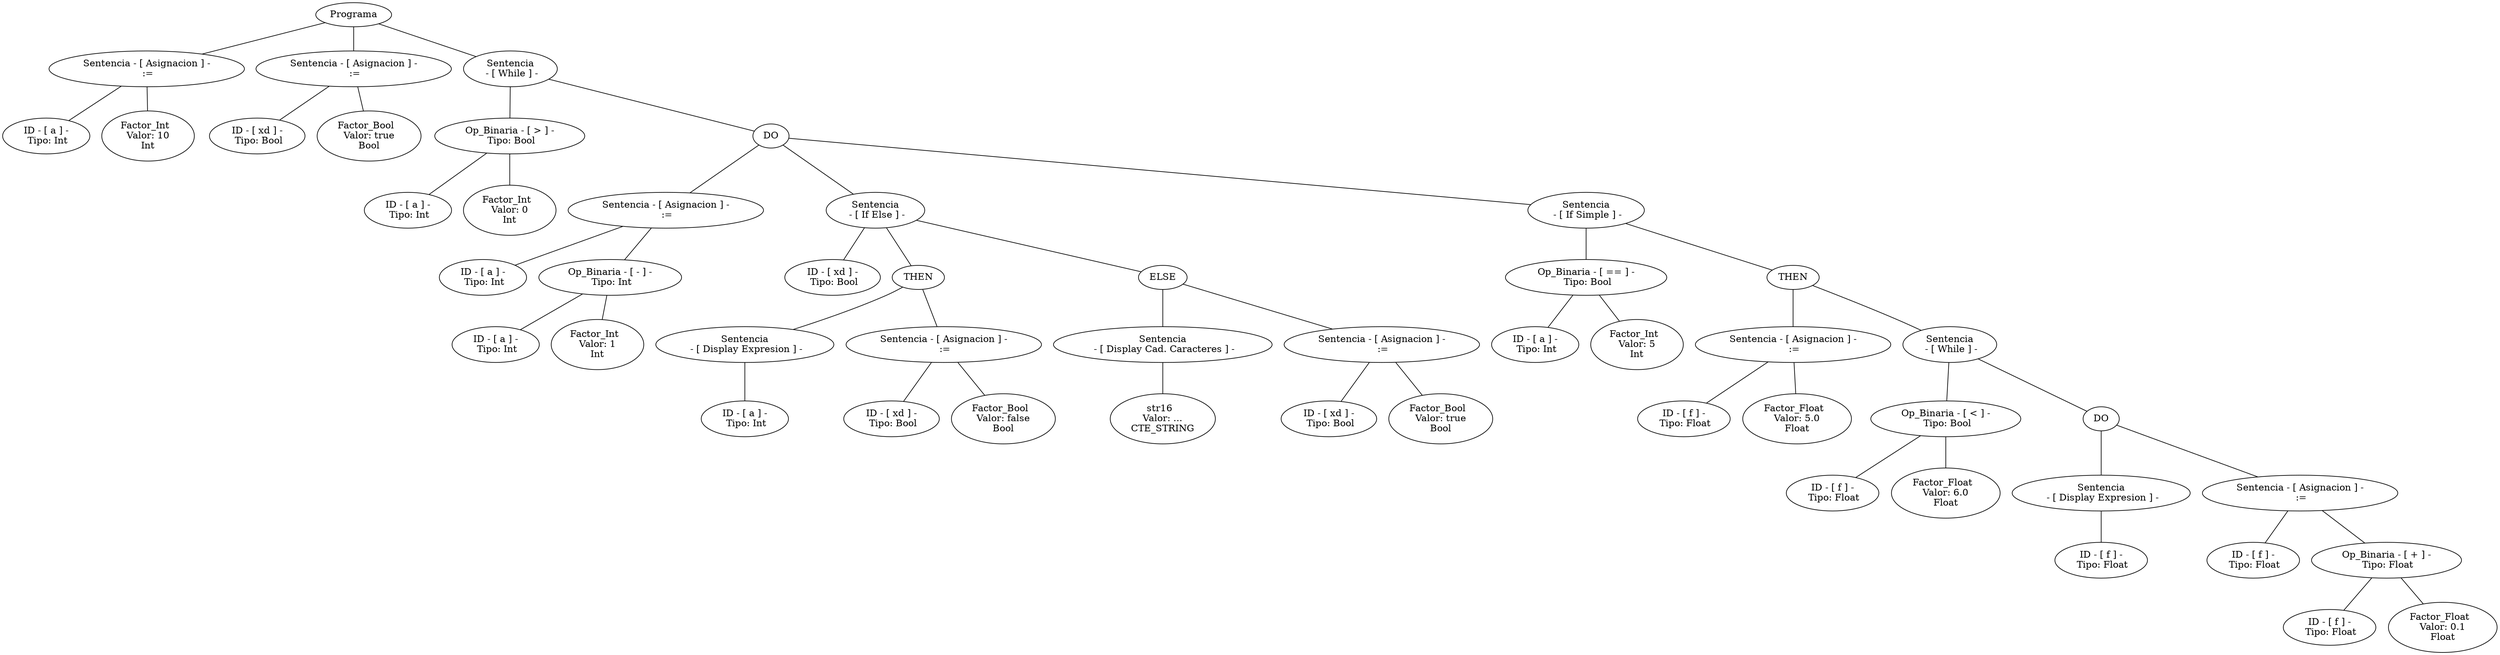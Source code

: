 graph G {nodo_programa[label="Programa"]
nodo_1627514853[label="Sentencia - [ Asignacion ] -
 :="]
nodo_programa--nodo_1627514853
nodo_1679239782[label=" ID - [ a ] - 
 Tipo: Int"]
nodo_1627514853--nodo_1679239782
nodo_1256957429[label="Factor_Int  
 Valor: 10 
Int"]
nodo_1627514853--nodo_1256957429
nodo_61965449[label="Sentencia - [ Asignacion ] -
 :="]
nodo_programa--nodo_61965449
nodo_1830660334[label=" ID - [ xd ] - 
 Tipo: Bool"]
nodo_61965449--nodo_1830660334
nodo_2020395568[label="Factor_Bool  
 Valor: true 
Bool"]
nodo_61965449--nodo_2020395568
nodo_650885971[label="Sentencia
 - [ While ] -"]
nodo_programa--nodo_650885971
nodo_1678886557[label=" Op_Binaria - [ > ] - 
 Tipo: Bool"]
nodo_650885971--nodo_1678886557
nodo_350375175[label=" ID - [ a ] - 
 Tipo: Int"]
nodo_1678886557--nodo_350375175
nodo_2058530481[label="Factor_Int  
 Valor: 0 
Int"]
nodo_1678886557--nodo_2058530481
nodo_6508859711[label="DO"]
nodo_650885971--nodo_6508859711
nodo_1751160472[label="Sentencia - [ Asignacion ] -
 :="]
nodo_6508859711--nodo_1751160472
nodo_385320765[label=" ID - [ a ] - 
 Tipo: Int"]
nodo_1751160472--nodo_385320765
nodo_45063550[label=" Op_Binaria - [ - ] - 
 Tipo: Int"]
nodo_1751160472--nodo_45063550
nodo_1795920730[label=" ID - [ a ] - 
 Tipo: Int"]
nodo_45063550--nodo_1795920730
nodo_1829204297[label="Factor_Int  
 Valor: 1 
Int"]
nodo_45063550--nodo_1829204297
nodo_157145123[label="Sentencia
 - [ If Else ] -"]
nodo_6508859711--nodo_157145123
nodo_1598445965[label=" ID - [ xd ] - 
 Tipo: Bool"]
nodo_157145123--nodo_1598445965
nodo_1571451231[label="THEN"]
nodo_157145123--nodo_1571451231
nodo_2007486005[label="Sentencia
 - [ Display Expresion ] -"]
nodo_1571451231--nodo_2007486005
nodo_161342997[label=" ID - [ a ] - 
 Tipo: Int"]
nodo_2007486005--nodo_161342997
nodo_1987635904[label="Sentencia - [ Asignacion ] -
 :="]
nodo_1571451231--nodo_1987635904
nodo_341325162[label=" ID - [ xd ] - 
 Tipo: Bool"]
nodo_1987635904--nodo_341325162
nodo_463421967[label="Factor_Bool  
 Valor: false 
Bool"]
nodo_1987635904--nodo_463421967
nodo_1571451232[label="ELSE"]
nodo_157145123--nodo_1571451232
nodo_271783764[label="Sentencia
 - [ Display Cad. Caracteres ] -"]
nodo_1571451232--nodo_271783764
nodo_1229027741[label="str16  
 Valor: ... 
CTE_STRING"]
nodo_271783764--nodo_1229027741
nodo_943856385[label="Sentencia - [ Asignacion ] -
 :="]
nodo_1571451232--nodo_943856385
nodo_1226564227[label=" ID - [ xd ] - 
 Tipo: Bool"]
nodo_943856385--nodo_1226564227
nodo_1504486657[label="Factor_Bool  
 Valor: true 
Bool"]
nodo_943856385--nodo_1504486657
nodo_1882138007[label="Sentencia
 - [ If Simple ] -"]
nodo_6508859711--nodo_1882138007
nodo_357974210[label=" Op_Binaria - [ == ] - 
 Tipo: Bool"]
nodo_1882138007--nodo_357974210
nodo_22865899[label=" ID - [ a ] - 
 Tipo: Int"]
nodo_357974210--nodo_22865899
nodo_1038409324[label="Factor_Int  
 Valor: 5 
Int"]
nodo_357974210--nodo_1038409324
nodo_18821380071[label="THEN"]
nodo_1882138007--nodo_18821380071
nodo_338222234[label="Sentencia - [ Asignacion ] -
 :="]
nodo_18821380071--nodo_338222234
nodo_1669290738[label=" ID - [ f ] - 
 Tipo: Float"]
nodo_338222234--nodo_1669290738
nodo_1915555467[label="Factor_Float  
 Valor: 5.0 
Float"]
nodo_338222234--nodo_1915555467
nodo_1176582037[label="Sentencia
 - [ While ] -"]
nodo_18821380071--nodo_1176582037
nodo_848329836[label=" Op_Binaria - [ < ] - 
 Tipo: Bool"]
nodo_1176582037--nodo_848329836
nodo_262436813[label=" ID - [ f ] - 
 Tipo: Float"]
nodo_848329836--nodo_262436813
nodo_684943019[label="Factor_Float  
 Valor: 6.0 
Float"]
nodo_848329836--nodo_684943019
nodo_11765820371[label="DO"]
nodo_1176582037--nodo_11765820371
nodo_1287172987[label="Sentencia
 - [ Display Expresion ] -"]
nodo_11765820371--nodo_1287172987
nodo_1611573928[label=" ID - [ f ] - 
 Tipo: Float"]
nodo_1287172987--nodo_1611573928
nodo_1380706575[label="Sentencia - [ Asignacion ] -
 :="]
nodo_11765820371--nodo_1380706575
nodo_920240274[label=" ID - [ f ] - 
 Tipo: Float"]
nodo_1380706575--nodo_920240274
nodo_1541519971[label=" Op_Binaria - [ + ] - 
 Tipo: Float"]
nodo_1380706575--nodo_1541519971
nodo_2137875065[label=" ID - [ f ] - 
 Tipo: Float"]
nodo_1541519971--nodo_2137875065
nodo_1311703780[label="Factor_Float  
 Valor: 0.1 
Float"]
nodo_1541519971--nodo_1311703780
}
